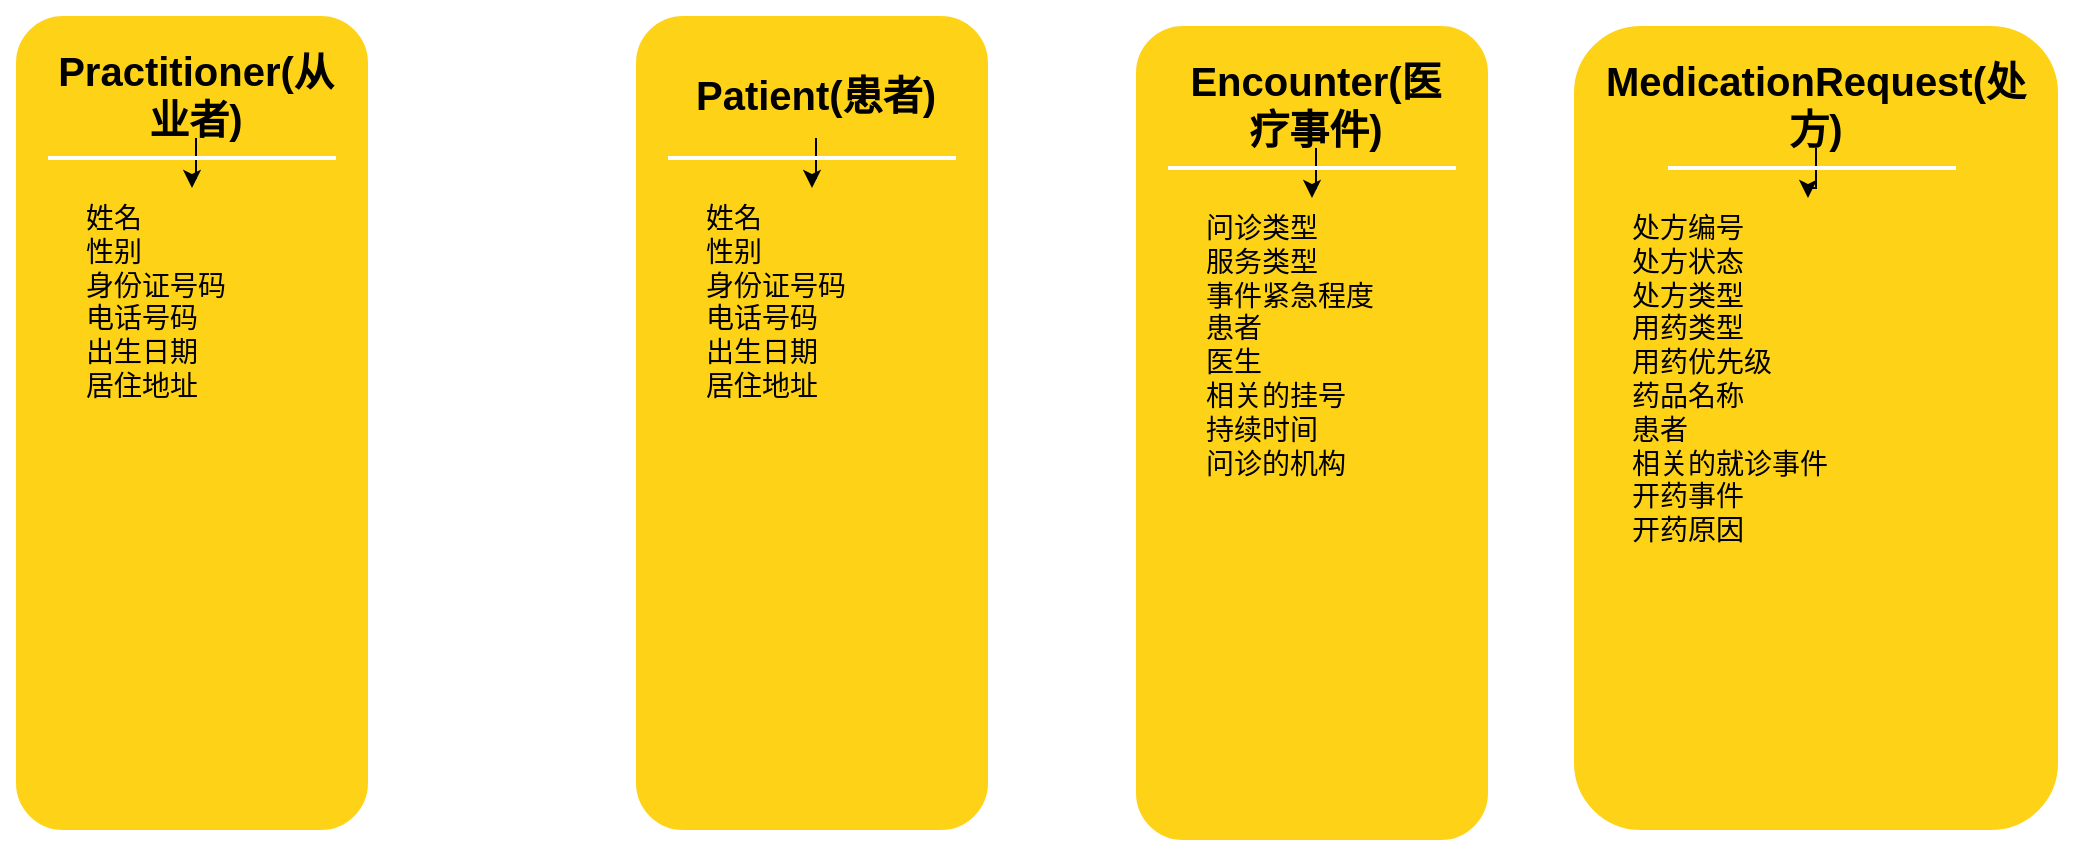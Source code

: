 <mxfile version="14.6.11" type="github">
  <diagram name="Page-1" id="12e1b939-464a-85fe-373e-61e167be1490">
    <mxGraphModel dx="700" dy="752" grid="1" gridSize="10" guides="1" tooltips="1" connect="1" arrows="1" fold="1" page="1" pageScale="1.5" pageWidth="1169" pageHeight="826" background="none" math="0" shadow="0">
      <root>
        <mxCell id="0" />
        <mxCell id="1" parent="0" />
        <mxCell id="60da8b9f42644d3a-2" value="" style="whiteSpace=wrap;html=1;rounded=1;shadow=0;strokeWidth=8;fontSize=20;align=center;fillColor=#FED217;strokeColor=#FFFFFF;" parent="1" vertex="1">
          <mxGeometry x="440" y="200" width="184" height="415" as="geometry" />
        </mxCell>
        <mxCell id="qfdBdv0h7WUqeyIMPIq0-1" value="" style="edgeStyle=orthogonalEdgeStyle;rounded=0;orthogonalLoop=1;jettySize=auto;html=1;" parent="1" source="60da8b9f42644d3a-3" target="60da8b9f42644d3a-4" edge="1">
          <mxGeometry relative="1" as="geometry" />
        </mxCell>
        <mxCell id="60da8b9f42644d3a-3" value="Patient(患者)" style="text;html=1;strokeColor=none;fillColor=none;align=center;verticalAlign=middle;whiteSpace=wrap;rounded=0;shadow=0;fontSize=20;fontColor=#000000;fontStyle=1" parent="1" vertex="1">
          <mxGeometry x="464" y="220" width="140" height="45" as="geometry" />
        </mxCell>
        <mxCell id="60da8b9f42644d3a-4" value="姓名&lt;br&gt;性别&lt;br&gt;身份证号码&lt;br&gt;电话号码&lt;br&gt;出生日期&lt;br&gt;居住地址" style="text;html=1;strokeColor=none;fillColor=none;align=left;verticalAlign=top;whiteSpace=wrap;rounded=0;shadow=0;fontSize=14;fontColor=#000000;" parent="1" vertex="1">
          <mxGeometry x="477" y="290" width="110" height="300" as="geometry" />
        </mxCell>
        <mxCell id="60da8b9f42644d3a-6" value="" style="line;strokeWidth=2;html=1;rounded=0;shadow=0;fontSize=27;align=center;fillColor=none;strokeColor=#FFFFFF;" parent="1" vertex="1">
          <mxGeometry x="460" y="270" width="144" height="10" as="geometry" />
        </mxCell>
        <mxCell id="zRFbJm7S1wxy6Lh3OuT4-10" value="" style="whiteSpace=wrap;html=1;rounded=1;shadow=0;strokeWidth=8;fontSize=20;align=center;fillColor=#FED217;strokeColor=#FFFFFF;" vertex="1" parent="1">
          <mxGeometry x="130" y="200" width="184" height="415" as="geometry" />
        </mxCell>
        <mxCell id="zRFbJm7S1wxy6Lh3OuT4-11" value="" style="edgeStyle=orthogonalEdgeStyle;rounded=0;orthogonalLoop=1;jettySize=auto;html=1;" edge="1" parent="1" source="zRFbJm7S1wxy6Lh3OuT4-12" target="zRFbJm7S1wxy6Lh3OuT4-13">
          <mxGeometry relative="1" as="geometry" />
        </mxCell>
        <mxCell id="zRFbJm7S1wxy6Lh3OuT4-12" value="Practitioner(从业者)" style="text;html=1;strokeColor=none;fillColor=none;align=center;verticalAlign=middle;whiteSpace=wrap;rounded=0;shadow=0;fontSize=20;fontColor=#000000;fontStyle=1" vertex="1" parent="1">
          <mxGeometry x="154" y="220" width="140" height="45" as="geometry" />
        </mxCell>
        <mxCell id="zRFbJm7S1wxy6Lh3OuT4-13" value="姓名&lt;br&gt;性别&lt;br&gt;身份证号码&lt;br&gt;电话号码&lt;br&gt;出生日期&lt;br&gt;居住地址" style="text;html=1;strokeColor=none;fillColor=none;align=left;verticalAlign=top;whiteSpace=wrap;rounded=0;shadow=0;fontSize=14;fontColor=#000000;" vertex="1" parent="1">
          <mxGeometry x="167" y="290" width="110" height="300" as="geometry" />
        </mxCell>
        <mxCell id="zRFbJm7S1wxy6Lh3OuT4-14" value="" style="line;strokeWidth=2;html=1;rounded=0;shadow=0;fontSize=27;align=center;fillColor=none;strokeColor=#FFFFFF;" vertex="1" parent="1">
          <mxGeometry x="150" y="270" width="144" height="10" as="geometry" />
        </mxCell>
        <mxCell id="zRFbJm7S1wxy6Lh3OuT4-16" value="" style="whiteSpace=wrap;html=1;rounded=1;shadow=0;strokeWidth=8;fontSize=20;align=center;fillColor=#FED217;strokeColor=#FFFFFF;" vertex="1" parent="1">
          <mxGeometry x="690" y="205" width="184" height="415" as="geometry" />
        </mxCell>
        <mxCell id="zRFbJm7S1wxy6Lh3OuT4-17" value="" style="edgeStyle=orthogonalEdgeStyle;rounded=0;orthogonalLoop=1;jettySize=auto;html=1;" edge="1" parent="1" source="zRFbJm7S1wxy6Lh3OuT4-18" target="zRFbJm7S1wxy6Lh3OuT4-19">
          <mxGeometry relative="1" as="geometry" />
        </mxCell>
        <mxCell id="zRFbJm7S1wxy6Lh3OuT4-18" value="Encounter(医疗事件)" style="text;html=1;strokeColor=none;fillColor=none;align=center;verticalAlign=middle;whiteSpace=wrap;rounded=0;shadow=0;fontSize=20;fontColor=#000000;fontStyle=1" vertex="1" parent="1">
          <mxGeometry x="714" y="225" width="140" height="45" as="geometry" />
        </mxCell>
        <mxCell id="zRFbJm7S1wxy6Lh3OuT4-19" value="问诊类型&lt;br&gt;服务类型&lt;br&gt;事件紧急程度&lt;br&gt;患者&lt;br&gt;医生&lt;br&gt;相关的挂号&lt;br&gt;持续时间&lt;br&gt;问诊的机构" style="text;html=1;strokeColor=none;fillColor=none;align=left;verticalAlign=top;whiteSpace=wrap;rounded=0;shadow=0;fontSize=14;fontColor=#000000;" vertex="1" parent="1">
          <mxGeometry x="727" y="295" width="110" height="300" as="geometry" />
        </mxCell>
        <mxCell id="zRFbJm7S1wxy6Lh3OuT4-20" value="" style="line;strokeWidth=2;html=1;rounded=0;shadow=0;fontSize=27;align=center;fillColor=none;strokeColor=#FFFFFF;" vertex="1" parent="1">
          <mxGeometry x="710" y="275" width="144" height="10" as="geometry" />
        </mxCell>
        <mxCell id="zRFbJm7S1wxy6Lh3OuT4-21" value="" style="whiteSpace=wrap;html=1;rounded=1;shadow=0;strokeWidth=8;fontSize=20;align=center;fillColor=#FED217;strokeColor=#FFFFFF;" vertex="1" parent="1">
          <mxGeometry x="909" y="205" width="250" height="410" as="geometry" />
        </mxCell>
        <mxCell id="zRFbJm7S1wxy6Lh3OuT4-22" value="" style="edgeStyle=orthogonalEdgeStyle;rounded=0;orthogonalLoop=1;jettySize=auto;html=1;" edge="1" parent="1" source="zRFbJm7S1wxy6Lh3OuT4-23" target="zRFbJm7S1wxy6Lh3OuT4-24">
          <mxGeometry relative="1" as="geometry" />
        </mxCell>
        <mxCell id="zRFbJm7S1wxy6Lh3OuT4-23" value="MedicationRequest(处方)" style="text;html=1;strokeColor=none;fillColor=none;align=center;verticalAlign=middle;whiteSpace=wrap;rounded=0;shadow=0;fontSize=20;fontColor=#000000;fontStyle=1" vertex="1" parent="1">
          <mxGeometry x="964" y="225" width="140" height="45" as="geometry" />
        </mxCell>
        <mxCell id="zRFbJm7S1wxy6Lh3OuT4-24" value="处方编号&lt;br&gt;处方状态&lt;br&gt;处方类型&lt;br&gt;用药类型&lt;br&gt;用药优先级&lt;br&gt;药品名称&lt;br&gt;患者&lt;br&gt;相关的就诊事件&lt;br&gt;开药事件&lt;br&gt;开药原因" style="text;html=1;strokeColor=none;fillColor=none;align=left;verticalAlign=top;whiteSpace=wrap;rounded=0;shadow=0;fontSize=14;fontColor=#000000;" vertex="1" parent="1">
          <mxGeometry x="940" y="295" width="180" height="300" as="geometry" />
        </mxCell>
        <mxCell id="zRFbJm7S1wxy6Lh3OuT4-25" value="" style="line;strokeWidth=2;html=1;rounded=0;shadow=0;fontSize=27;align=center;fillColor=none;strokeColor=#FFFFFF;" vertex="1" parent="1">
          <mxGeometry x="960" y="275" width="144" height="10" as="geometry" />
        </mxCell>
      </root>
    </mxGraphModel>
  </diagram>
</mxfile>
